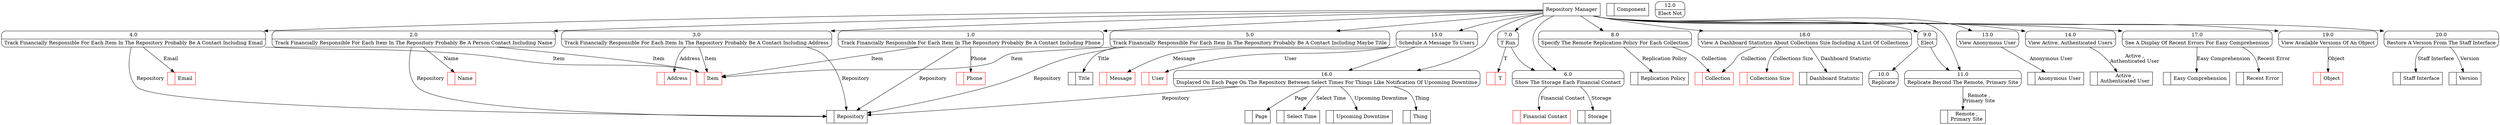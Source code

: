 digraph dfd2{ 
node[shape=record]
200 [label="<f0>  |<f1> Item " color=red];
201 [label="<f0>  |<f1> Address " color=red];
202 [label="<f0>  |<f1> Email " color=red];
203 [label="<f0>  |<f1> Repository " ];
204 [label="<f0>  |<f1> Title " ];
205 [label="<f0>  |<f1> Name " color=red];
206 [label="<f0>  |<f1> Phone " color=red];
207 [label="<f0>  |<f1> Storage " ];
208 [label="<f0>  |<f1> T " color=red];
209 [label="<f0>  |<f1> Financial Contact " color=red];
210 [label="<f0>  |<f1> Collection " color=red];
211 [label="<f0>  |<f1> Remote ,\nPrimary Site " ];
212 [label="<f0>  |<f1> Active ,\nAuthenticated User " ];
213 [label="<f0>  |<f1> Anonymous User " ];
214 [label="<f0>  |<f1> User " color=red];
215 [label="<f0>  |<f1> Page " ];
216 [label="<f0>  |<f1> Select Time " ];
217 [label="<f0>  |<f1> Upcoming Downtime " ];
218 [label="<f0>  |<f1> Message " color=red];
219 [label="<f0>  |<f1> Thing " ];
220 [label="<f0>  |<f1> Recent Error " ];
221 [label="<f0>  |<f1> Easy Comprehension " ];
222 [label="<f0>  |<f1> Component " ];
223 [label="<f0>  |<f1> Collections Size " color=red];
224 [label="<f0>  |<f1> Object " color=red];
225 [label="<f0>  |<f1> Version " ];
226 [label="<f0>  |<f1> Staff Interface " ];
227 [label="<f0>  |<f1> Replication Policy " ];
228 [label="<f0>  |<f1> Dashboard Statistic " ];
229 [label="Repository Manager" shape=box];
230 [label="{<f0> 1.0|<f1> Track Financially Responsible For Each Item In The Repository Probably Be A Contact Including Phone }" shape=Mrecord];
231 [label="{<f0> 2.0|<f1> Track Financially Responsible For Each Item In The Repository Probably Be A Person Contact Including Name }" shape=Mrecord];
232 [label="{<f0> 3.0|<f1> Track Financially Responsible For Each Item In The Repository Probably Be A Contact Including Address }" shape=Mrecord];
233 [label="{<f0> 4.0|<f1> Track Financially Responsible For Each Item In The Repository Probably Be A Contact Including Email }" shape=Mrecord];
234 [label="{<f0> 5.0|<f1> Track Financially Responsible For Each Item In The Repository Probably Be A Contact Including Maybe Title }" shape=Mrecord];
235 [label="{<f0> 6.0|<f1> Show The Storage Each Financial Contact }" shape=Mrecord];
236 [label="{<f0> 7.0|<f1> T Run }" shape=Mrecord];
237 [label="{<f0> 8.0|<f1> Specify The Remote Replication Policy For Each Collection }" shape=Mrecord];
238 [label="{<f0> 9.0|<f1> Elect }" shape=Mrecord];
239 [label="{<f0> 10.0|<f1> Replicate }" shape=Mrecord];
240 [label="{<f0> 11.0|<f1> Replicate Beyond The Remote, Primary Site }" shape=Mrecord];
241 [label="{<f0> 12.0|<f1> Elect Not }" shape=Mrecord];
242 [label="{<f0> 13.0|<f1> View Anonymous User }" shape=Mrecord];
243 [label="{<f0> 14.0|<f1> View Active, Authenticated Users }" shape=Mrecord];
244 [label="{<f0> 15.0|<f1> Schedule A Message To Users }" shape=Mrecord];
245 [label="{<f0> 16.0|<f1> Displayed On Each Page On The Repository Between Select Times For Things Like Notification Of Upcoming Downtime }" shape=Mrecord];
246 [label="{<f0> 17.0|<f1> See A Display Of Recent Errors For Easy Comprehension }" shape=Mrecord];
247 [label="{<f0> 18.0|<f1> View A Dashboard Statistics About Collections Size Including A List Of Collections }" shape=Mrecord];
248 [label="{<f0> 19.0|<f1> View Available Versions Of An Object }" shape=Mrecord];
249 [label="{<f0> 20.0|<f1> Restore A Version From The Staff Interface }" shape=Mrecord];
229 -> 230
229 -> 231
229 -> 232
229 -> 233
229 -> 234
229 -> 235
229 -> 236
229 -> 237
229 -> 238
229 -> 240
229 -> 242
229 -> 243
229 -> 244
229 -> 245
229 -> 246
229 -> 247
229 -> 248
229 -> 249
230 -> 206 [label="Phone"]
230 -> 200 [label="Item"]
230 -> 203 [label="Repository"]
231 -> 200 [label="Item"]
231 -> 203 [label="Repository"]
231 -> 205 [label="Name"]
232 -> 201 [label="Address"]
232 -> 200 [label="Item"]
232 -> 203 [label="Repository"]
233 -> 202 [label="Email"]
233 -> 200 [label="Item"]
233 -> 203 [label="Repository"]
234 -> 204 [label="Title"]
234 -> 200 [label="Item"]
234 -> 203 [label="Repository"]
235 -> 207 [label="Storage"]
236 -> 235
236 -> 208 [label="T"]
237 -> 227 [label="Replication Policy"]
237 -> 210 [label="Collection"]
238 -> 239
238 -> 240
240 -> 211 [label="Remote ,\nPrimary Site"]
242 -> 213 [label="Anonymous User"]
243 -> 212 [label="Active ,\nAuthenticated User"]
244 -> 245
244 -> 218 [label="Message"]
244 -> 214 [label="User"]
245 -> 215 [label="Page"]
245 -> 216 [label="Select Time"]
245 -> 219 [label="Thing"]
245 -> 217 [label="Upcoming Downtime"]
245 -> 203 [label="Repository"]
246 -> 220 [label="Recent Error"]
246 -> 221 [label="Easy Comprehension"]
247 -> 228 [label="Dashboard Statistic"]
247 -> 223 [label="Collections Size"]
247 -> 210 [label="Collection"]
248 -> 224 [label="Object"]
249 -> 225 [label="Version"]
249 -> 226 [label="Staff Interface"]
235 -> 209 [label="Financial Contact"]
}